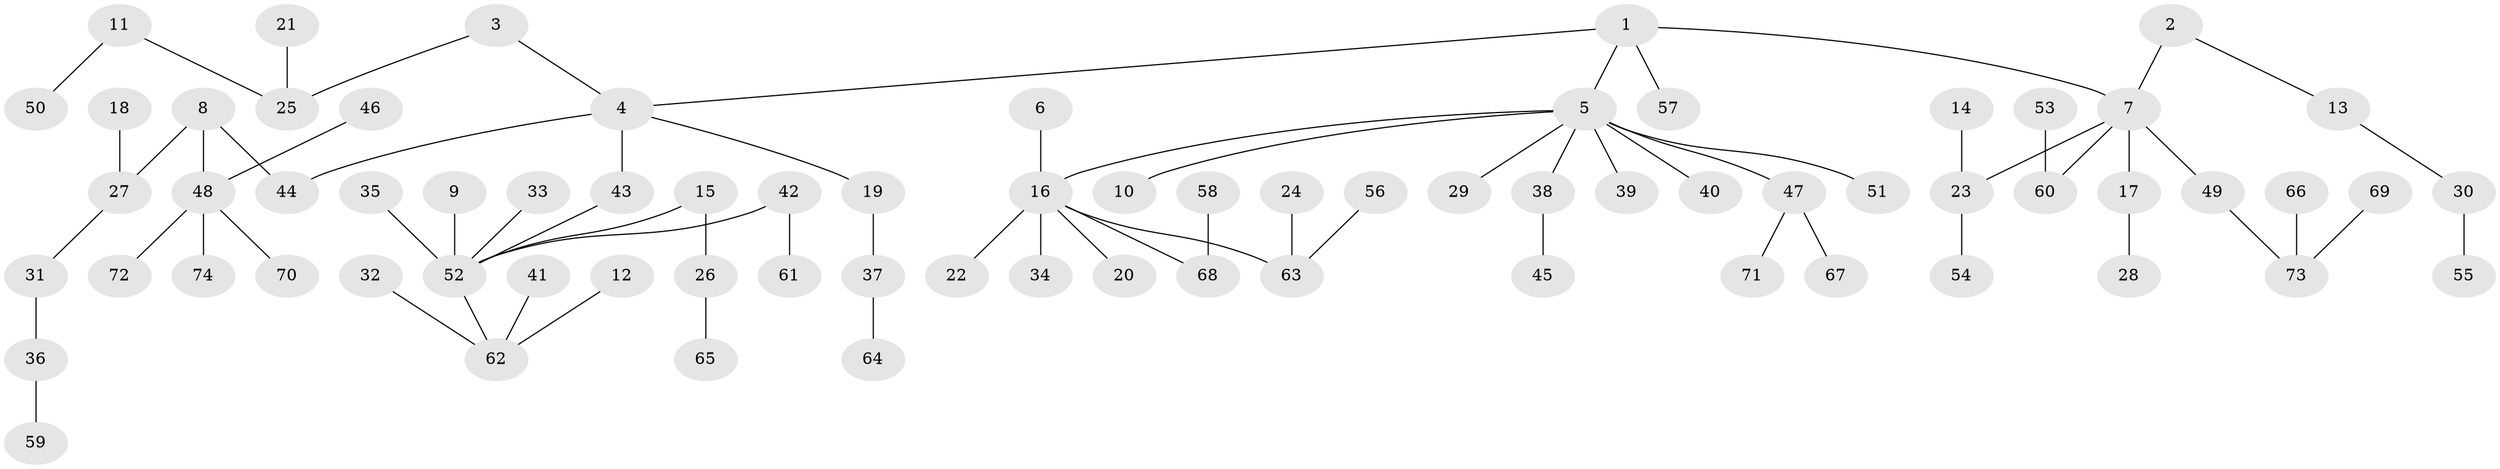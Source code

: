 // original degree distribution, {7: 0.006802721088435374, 3: 0.11564625850340136, 4: 0.08163265306122448, 8: 0.006802721088435374, 5: 0.013605442176870748, 2: 0.3333333333333333, 6: 0.006802721088435374, 1: 0.43537414965986393}
// Generated by graph-tools (version 1.1) at 2025/50/03/09/25 03:50:22]
// undirected, 74 vertices, 73 edges
graph export_dot {
graph [start="1"]
  node [color=gray90,style=filled];
  1;
  2;
  3;
  4;
  5;
  6;
  7;
  8;
  9;
  10;
  11;
  12;
  13;
  14;
  15;
  16;
  17;
  18;
  19;
  20;
  21;
  22;
  23;
  24;
  25;
  26;
  27;
  28;
  29;
  30;
  31;
  32;
  33;
  34;
  35;
  36;
  37;
  38;
  39;
  40;
  41;
  42;
  43;
  44;
  45;
  46;
  47;
  48;
  49;
  50;
  51;
  52;
  53;
  54;
  55;
  56;
  57;
  58;
  59;
  60;
  61;
  62;
  63;
  64;
  65;
  66;
  67;
  68;
  69;
  70;
  71;
  72;
  73;
  74;
  1 -- 4 [weight=1.0];
  1 -- 5 [weight=1.0];
  1 -- 7 [weight=1.0];
  1 -- 57 [weight=1.0];
  2 -- 7 [weight=1.0];
  2 -- 13 [weight=1.0];
  3 -- 4 [weight=1.0];
  3 -- 25 [weight=1.0];
  4 -- 19 [weight=1.0];
  4 -- 43 [weight=1.0];
  4 -- 44 [weight=1.0];
  5 -- 10 [weight=1.0];
  5 -- 16 [weight=1.0];
  5 -- 29 [weight=1.0];
  5 -- 38 [weight=1.0];
  5 -- 39 [weight=1.0];
  5 -- 40 [weight=1.0];
  5 -- 47 [weight=1.0];
  5 -- 51 [weight=1.0];
  6 -- 16 [weight=1.0];
  7 -- 17 [weight=1.0];
  7 -- 23 [weight=1.0];
  7 -- 49 [weight=1.0];
  7 -- 60 [weight=1.0];
  8 -- 27 [weight=1.0];
  8 -- 44 [weight=1.0];
  8 -- 48 [weight=1.0];
  9 -- 52 [weight=1.0];
  11 -- 25 [weight=1.0];
  11 -- 50 [weight=1.0];
  12 -- 62 [weight=1.0];
  13 -- 30 [weight=1.0];
  14 -- 23 [weight=1.0];
  15 -- 26 [weight=1.0];
  15 -- 52 [weight=1.0];
  16 -- 20 [weight=1.0];
  16 -- 22 [weight=1.0];
  16 -- 34 [weight=1.0];
  16 -- 63 [weight=1.0];
  16 -- 68 [weight=1.0];
  17 -- 28 [weight=1.0];
  18 -- 27 [weight=1.0];
  19 -- 37 [weight=1.0];
  21 -- 25 [weight=1.0];
  23 -- 54 [weight=1.0];
  24 -- 63 [weight=1.0];
  26 -- 65 [weight=1.0];
  27 -- 31 [weight=1.0];
  30 -- 55 [weight=1.0];
  31 -- 36 [weight=1.0];
  32 -- 62 [weight=1.0];
  33 -- 52 [weight=1.0];
  35 -- 52 [weight=1.0];
  36 -- 59 [weight=1.0];
  37 -- 64 [weight=1.0];
  38 -- 45 [weight=1.0];
  41 -- 62 [weight=1.0];
  42 -- 52 [weight=1.0];
  42 -- 61 [weight=1.0];
  43 -- 52 [weight=1.0];
  46 -- 48 [weight=1.0];
  47 -- 67 [weight=1.0];
  47 -- 71 [weight=1.0];
  48 -- 70 [weight=1.0];
  48 -- 72 [weight=1.0];
  48 -- 74 [weight=1.0];
  49 -- 73 [weight=1.0];
  52 -- 62 [weight=1.0];
  53 -- 60 [weight=1.0];
  56 -- 63 [weight=1.0];
  58 -- 68 [weight=1.0];
  66 -- 73 [weight=1.0];
  69 -- 73 [weight=1.0];
}
